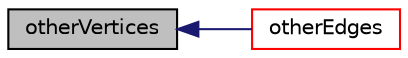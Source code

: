 digraph "otherVertices"
{
  bgcolor="transparent";
  edge [fontname="Helvetica",fontsize="10",labelfontname="Helvetica",labelfontsize="10"];
  node [fontname="Helvetica",fontsize="10",shape=record];
  rankdir="LR";
  Node1 [label="otherVertices",height=0.2,width=0.4,color="black", fillcolor="grey75", style="filled", fontcolor="black"];
  Node1 -> Node2 [dir="back",color="midnightblue",fontsize="10",style="solid",fontname="Helvetica"];
  Node2 [label="otherEdges",height=0.2,width=0.4,color="red",URL="$a02786.html#af863d48b1d29c88398d625999e917a9d",tooltip="Get the two edges on facei counterclockwise after edgeI. "];
}
